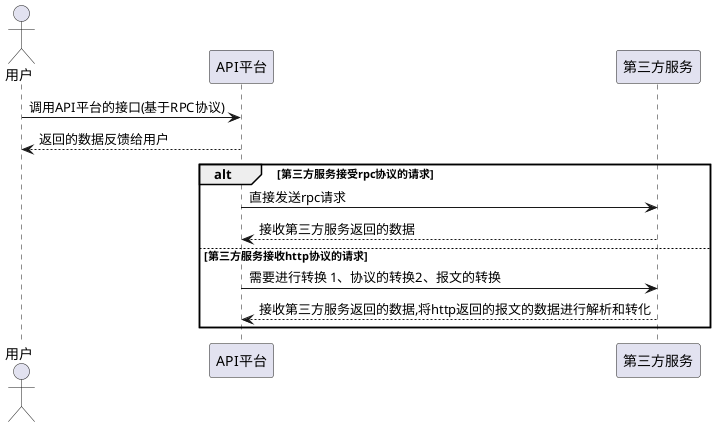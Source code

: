 @startuml
actor admin as "用户"
actor "用户" as admin
admin-> API平台 :调用API平台的接口(基于RPC协议)
API平台-->admin :返回的数据反馈给用户


alt 第三方服务接受rpc协议的请求
     API平台-> 第三方服务 :直接发送rpc请求
     第三方服务-->API平台 :接收第三方服务返回的数据

else  第三方服务接收http协议的请求
   API平台-> 第三方服务 :需要进行转换 1、协议的转换2、报文的转换
    第三方服务-->API平台 :接收第三方服务返回的数据,将http返回的报文的数据进行解析和转化
end


@enduml